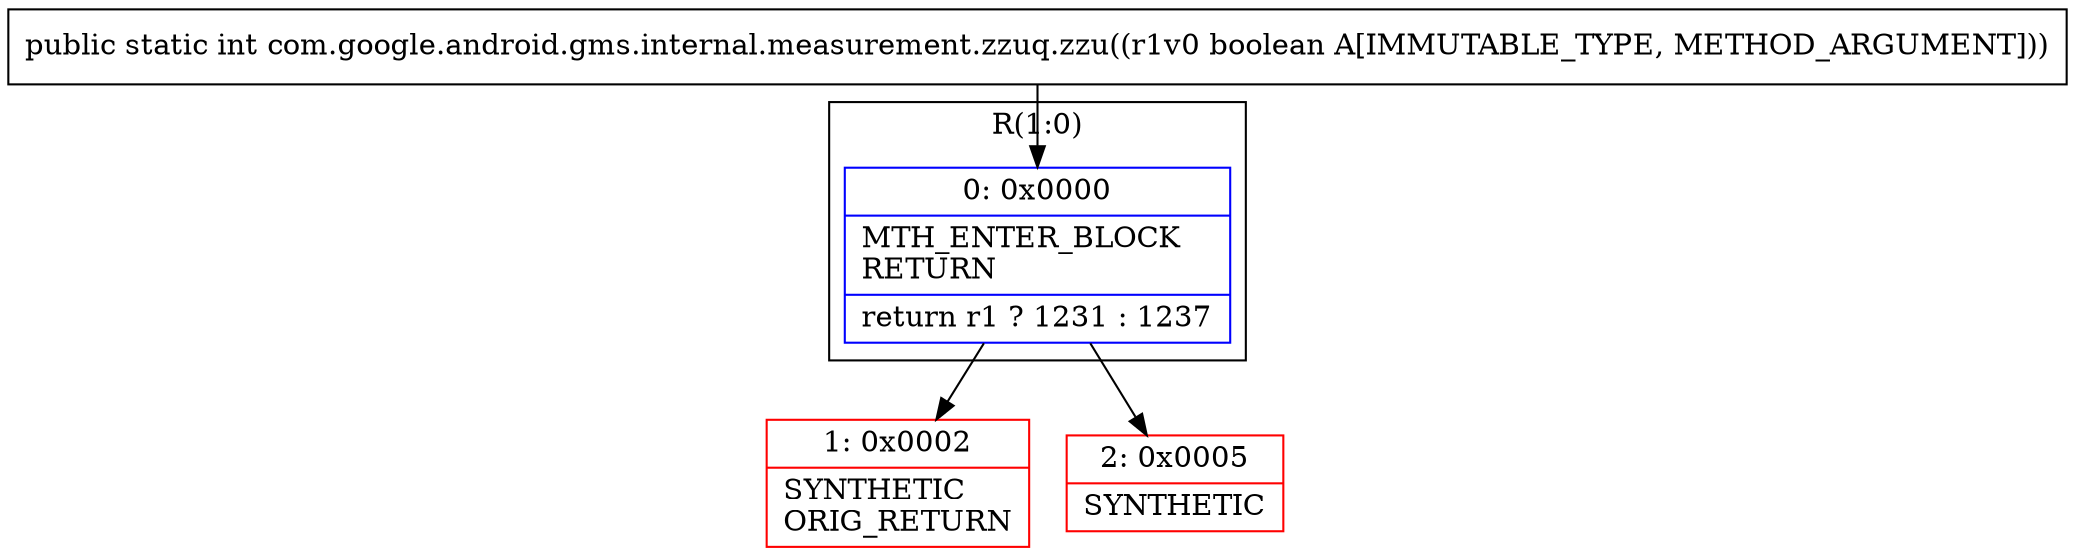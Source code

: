 digraph "CFG forcom.google.android.gms.internal.measurement.zzuq.zzu(Z)I" {
subgraph cluster_Region_1428567530 {
label = "R(1:0)";
node [shape=record,color=blue];
Node_0 [shape=record,label="{0\:\ 0x0000|MTH_ENTER_BLOCK\lRETURN\l|return r1 ? 1231 : 1237\l}"];
}
Node_1 [shape=record,color=red,label="{1\:\ 0x0002|SYNTHETIC\lORIG_RETURN\l}"];
Node_2 [shape=record,color=red,label="{2\:\ 0x0005|SYNTHETIC\l}"];
MethodNode[shape=record,label="{public static int com.google.android.gms.internal.measurement.zzuq.zzu((r1v0 boolean A[IMMUTABLE_TYPE, METHOD_ARGUMENT])) }"];
MethodNode -> Node_0;
Node_0 -> Node_1;
Node_0 -> Node_2;
}

